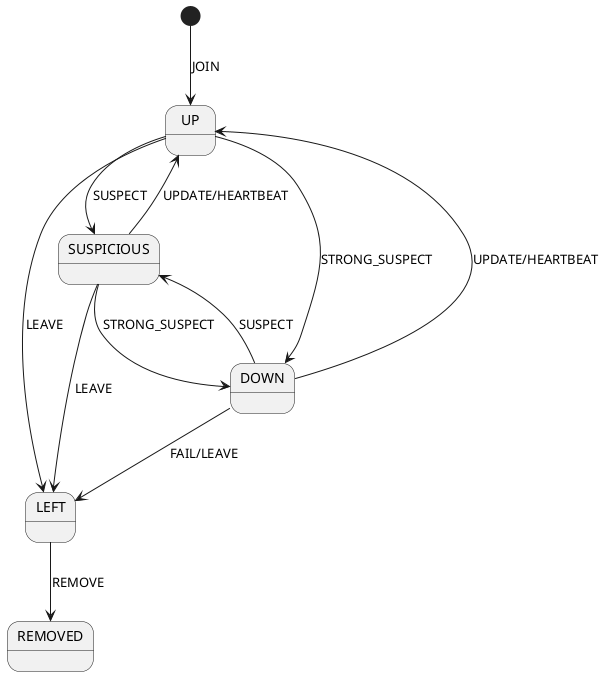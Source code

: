@startuml
'https://plantuml.com/state-diagram

[*] --> UP : JOIN
UP --> LEFT : LEAVE
UP --> SUSPICIOUS : SUSPECT
DOWN --> SUSPICIOUS : SUSPECT
SUSPICIOUS --> UP : UPDATE/HEARTBEAT
DOWN --> UP : UPDATE/HEARTBEAT
SUSPICIOUS --> DOWN : STRONG_SUSPECT
UP --> DOWN : STRONG_SUSPECT

DOWN --> LEFT : FAIL/LEAVE

SUSPICIOUS --> LEFT : LEAVE
LEFT --> REMOVED : REMOVE

@enduml
